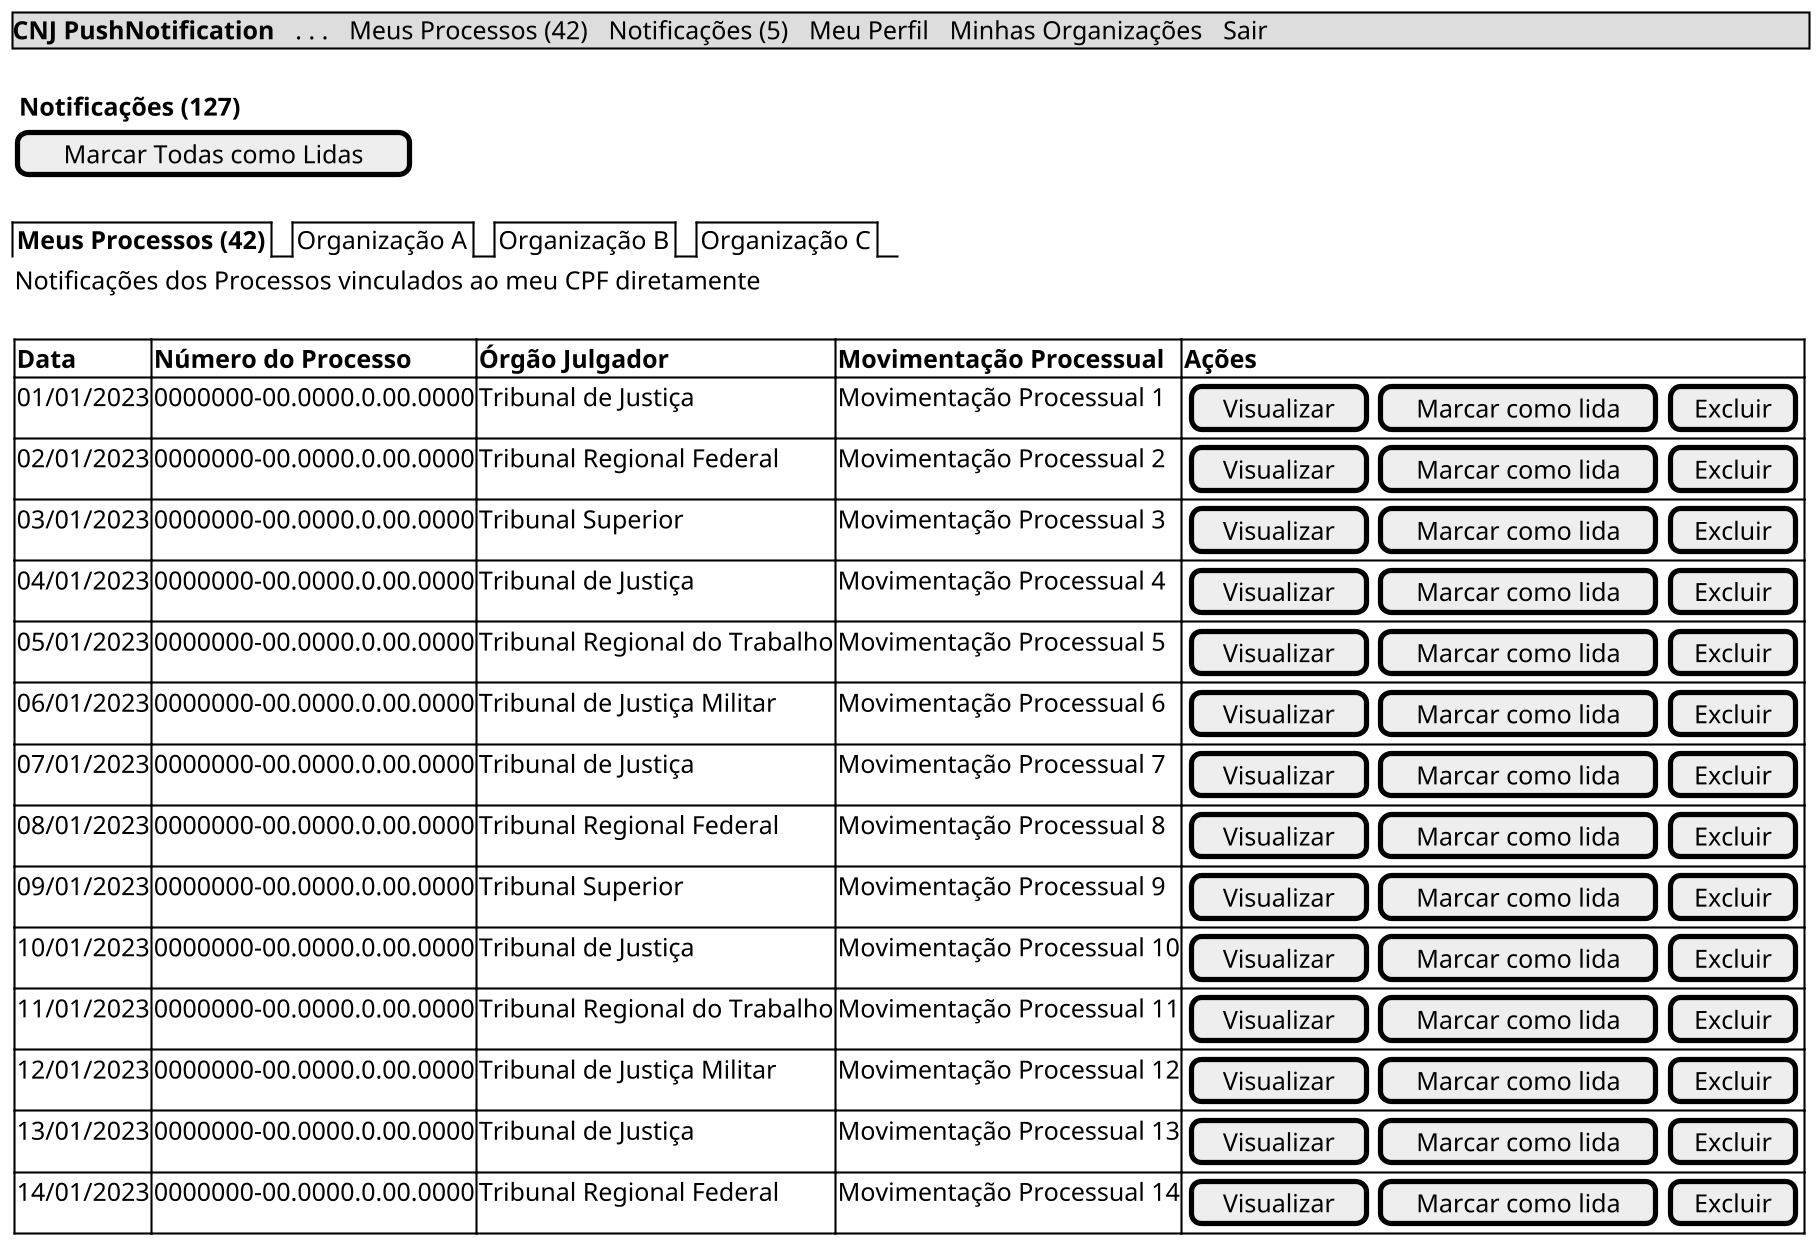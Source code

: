 @startsalt Lista de Notificações
skinparam dpi 200

{
    {* <b>CNJ PushNotification | . . . | Meus Processos (42) | Notificações (5) | Meu Perfil | Minhas Organizações | Sair }

    .
    <b> Notificações (127) 
    [Marcar Todas como Lidas]
    .

    {/ <b>Meus Processos (42) | Organização A | Organização B | Organização C}
    {
    Notificações dos Processos vinculados ao meu CPF diretamente
    .
        {#
        <b>Data | <b>Número do Processo | <b>Órgão Julgador | <b>Movimentação Processual | <b>Ações
        01/01/2023 | 0000000-00.0000.0.00.0000 | Tribunal de Justiça | Movimentação Processual 1 | {[Visualizar]|[Marcar como lida]|[Excluir]}
        02/01/2023 | 0000000-00.0000.0.00.0000 | Tribunal Regional Federal | Movimentação Processual 2 | {[Visualizar]|[Marcar como lida]|[Excluir]}
        03/01/2023 | 0000000-00.0000.0.00.0000 | Tribunal Superior | Movimentação Processual 3 | {[Visualizar]|[Marcar como lida]|[Excluir]}
        04/01/2023 | 0000000-00.0000.0.00.0000 | Tribunal de Justiça | Movimentação Processual 4 | {[Visualizar]|[Marcar como lida]|[Excluir]}
        05/01/2023 | 0000000-00.0000.0.00.0000 | Tribunal Regional do Trabalho | Movimentação Processual 5 | {[Visualizar]|[Marcar como lida]|[Excluir]}
        06/01/2023 | 0000000-00.0000.0.00.0000 | Tribunal de Justiça Militar | Movimentação Processual 6 | {[Visualizar]|[Marcar como lida]|[Excluir]}
        07/01/2023 | 0000000-00.0000.0.00.0000 | Tribunal de Justiça | Movimentação Processual 7 | {[Visualizar]|[Marcar como lida]|[Excluir]}
        08/01/2023 | 0000000-00.0000.0.00.0000 | Tribunal Regional Federal | Movimentação Processual 8 | {[Visualizar]|[Marcar como lida]|[Excluir]}
        09/01/2023 | 0000000-00.0000.0.00.0000 | Tribunal Superior | Movimentação Processual 9 | {[Visualizar]|[Marcar como lida]|[Excluir]}
        10/01/2023 | 0000000-00.0000.0.00.0000 | Tribunal de Justiça | Movimentação Processual 10 | {[Visualizar]|[Marcar como lida]|[Excluir]}
        11/01/2023 | 0000000-00.0000.0.00.0000 | Tribunal Regional do Trabalho | Movimentação Processual 11 | {[Visualizar]|[Marcar como lida]|[Excluir]}
        12/01/2023 | 0000000-00.0000.0.00.0000 | Tribunal de Justiça Militar | Movimentação Processual 12 | {[Visualizar]|[Marcar como lida]|[Excluir]}
        13/01/2023 | 0000000-00.0000.0.00.0000 | Tribunal de Justiça | Movimentação Processual 13 | {[Visualizar]|[Marcar como lida]|[Excluir]}
        14/01/2023 | 0000000-00.0000.0.00.0000 | Tribunal Regional Federal | Movimentação Processual 14 | {[Visualizar]|[Marcar como lida]|[Excluir]}
        
        }
    .
    }
}
@endsalt
